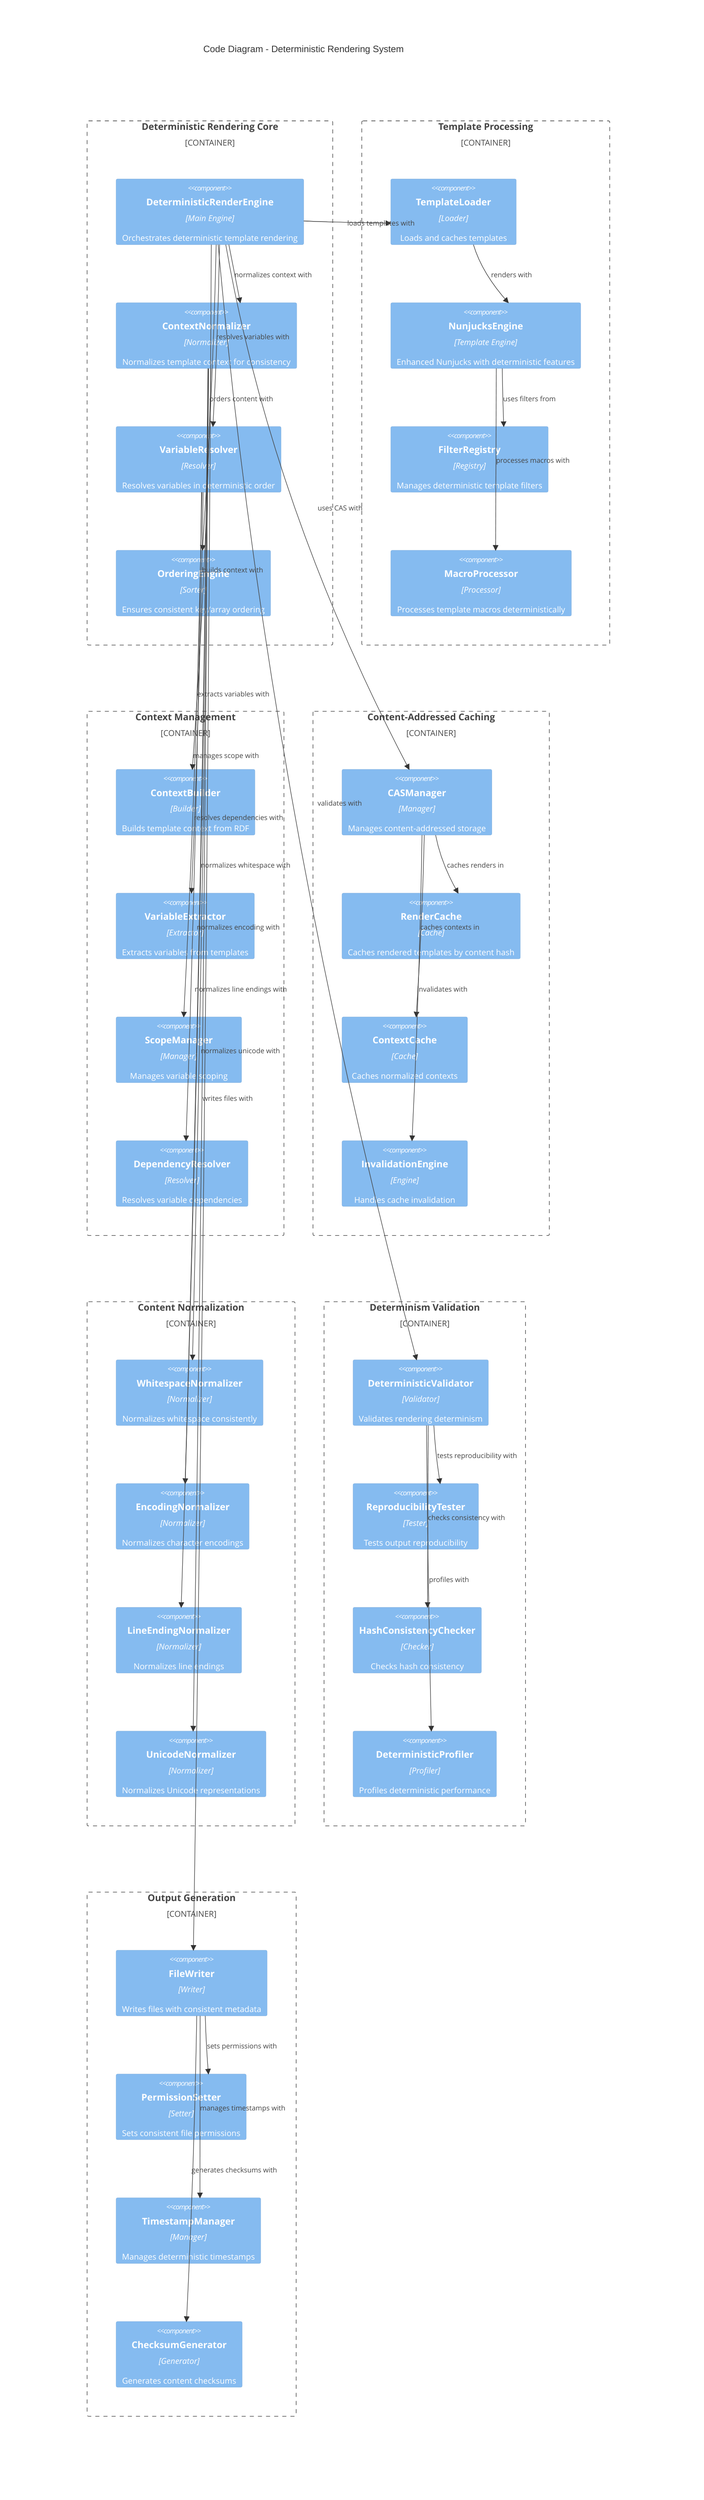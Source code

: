 C4Component
    title Code Diagram - Deterministic Rendering System
    
    Container_Boundary(renderer, "Deterministic Rendering Core") {
        Component(renderEngine, "DeterministicRenderEngine", "Main Engine", "Orchestrates deterministic template rendering")
        Component(contextNormalizer, "ContextNormalizer", "Normalizer", "Normalizes template context for consistency")
        Component(variableResolver, "VariableResolver", "Resolver", "Resolves variables in deterministic order")
        Component(orderingEngine, "OrderingEngine", "Sorter", "Ensures consistent key/array ordering")
    }
    
    Container_Boundary(templating, "Template Processing") {
        Component(templateLoader, "TemplateLoader", "Loader", "Loads and caches templates")
        Component(nunjucksEngine, "NunjucksEngine", "Template Engine", "Enhanced Nunjucks with deterministic features")
        Component(filterRegistry, "FilterRegistry", "Registry", "Manages deterministic template filters")
        Component(macroProcessor, "MacroProcessor", "Processor", "Processes template macros deterministically")
    }
    
    Container_Boundary(context, "Context Management") {
        Component(contextBuilder, "ContextBuilder", "Builder", "Builds template context from RDF")
        Component(variableExtractor, "VariableExtractor", "Extractor", "Extracts variables from templates")
        Component(scopeManager, "ScopeManager", "Manager", "Manages variable scoping")
        Component(dependencyResolver, "DependencyResolver", "Resolver", "Resolves variable dependencies")
    }
    
    Container_Boundary(caching, "Content-Addressed Caching") {
        Component(casManager, "CASManager", "Manager", "Manages content-addressed storage")
        Component(renderCache, "RenderCache", "Cache", "Caches rendered templates by content hash")
        Component(contextCache, "ContextCache", "Cache", "Caches normalized contexts")
        Component(invalidationEngine, "InvalidationEngine", "Engine", "Handles cache invalidation")
    }
    
    Container_Boundary(normalization, "Content Normalization") {
        Component(whitespaceNormalizer, "WhitespaceNormalizer", "Normalizer", "Normalizes whitespace consistently")
        Component(encodingNormalizer, "EncodingNormalizer", "Normalizer", "Normalizes character encodings")
        Component(lineEndingNormalizer, "LineEndingNormalizer", "Normalizer", "Normalizes line endings")
        Component(unicodeNormalizer, "UnicodeNormalizer", "Normalizer", "Normalizes Unicode representations")
    }
    
    Container_Boundary(validation, "Determinism Validation") {
        Component(deterministicValidator, "DeterministicValidator", "Validator", "Validates rendering determinism")
        Component(reproducibilityTester, "ReproducibilityTester", "Tester", "Tests output reproducibility")
        Component(hashConsistencyChecker, "HashConsistencyChecker", "Checker", "Checks hash consistency")
        Component(deterministicProfiler, "DeterministicProfiler", "Profiler", "Profiles deterministic performance")
    }
    
    Container_Boundary(output, "Output Generation") {
        Component(fileWriter, "FileWriter", "Writer", "Writes files with consistent metadata")
        Component(permissionSetter, "PermissionSetter", "Setter", "Sets consistent file permissions")
        Component(timestampManager, "TimestampManager", "Manager", "Manages deterministic timestamps")
        Component(checksumGenerator, "ChecksumGenerator", "Generator", "Generates content checksums")
    }
    
    Rel(renderEngine, contextNormalizer, "normalizes context with")
    Rel(renderEngine, variableResolver, "resolves variables with")
    Rel(renderEngine, orderingEngine, "orders content with")
    Rel(renderEngine, templateLoader, "loads templates with")
    
    Rel(templateLoader, nunjucksEngine, "renders with")
    Rel(nunjucksEngine, filterRegistry, "uses filters from")
    Rel(nunjucksEngine, macroProcessor, "processes macros with")
    
    Rel(contextNormalizer, contextBuilder, "builds context with")
    Rel(variableResolver, variableExtractor, "extracts variables with")
    Rel(variableResolver, scopeManager, "manages scope with")
    Rel(variableResolver, dependencyResolver, "resolves dependencies with")
    
    Rel(renderEngine, casManager, "uses CAS with")
    Rel(casManager, renderCache, "caches renders in")
    Rel(casManager, contextCache, "caches contexts in")
    Rel(casManager, invalidationEngine, "invalidates with")
    
    Rel(contextNormalizer, whitespaceNormalizer, "normalizes whitespace with")
    Rel(contextNormalizer, encodingNormalizer, "normalizes encoding with")
    Rel(contextNormalizer, lineEndingNormalizer, "normalizes line endings with")
    Rel(contextNormalizer, unicodeNormalizer, "normalizes unicode with")
    
    Rel(renderEngine, deterministicValidator, "validates with")
    Rel(deterministicValidator, reproducibilityTester, "tests reproducibility with")
    Rel(deterministicValidator, hashConsistencyChecker, "checks consistency with")
    Rel(deterministicValidator, deterministicProfiler, "profiles with")
    
    Rel(renderEngine, fileWriter, "writes files with")
    Rel(fileWriter, permissionSetter, "sets permissions with")
    Rel(fileWriter, timestampManager, "manages timestamps with")
    Rel(fileWriter, checksumGenerator, "generates checksums with")
    
    UpdateLayoutConfig($c4ShapeInRow="4", $c4BoundaryInRow="2")
